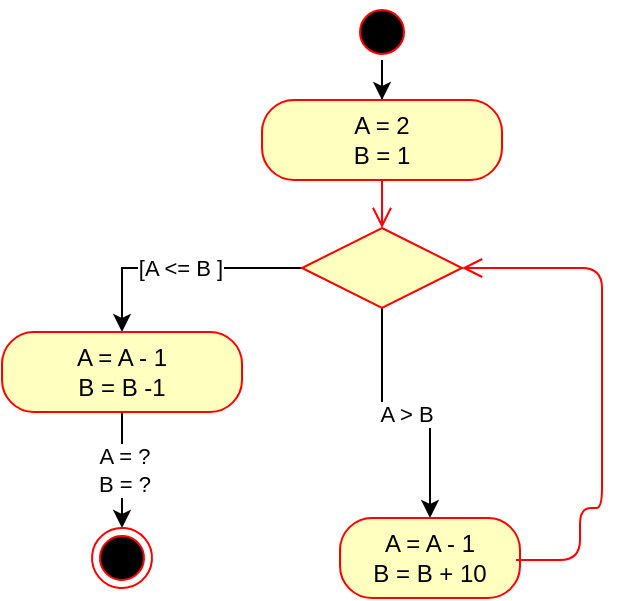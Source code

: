 <mxfile version="12.2.4" type="github" pages="1">
  <diagram id="ojVR5sZqVXIqG7PL1kj3" name="Page-1">
    <mxGraphModel dx="768" dy="418" grid="0" gridSize="10" guides="1" tooltips="1" connect="1" arrows="1" fold="1" page="1" pageScale="1" pageWidth="850" pageHeight="1100" math="0" shadow="0">
      <root>
        <mxCell id="0"/>
        <mxCell id="1" parent="0"/>
        <mxCell id="yJJOc1iiC_G2vgknsiEj-6" value="" style="edgeStyle=orthogonalEdgeStyle;rounded=0;orthogonalLoop=1;jettySize=auto;html=1;" parent="1" source="yJJOc1iiC_G2vgknsiEj-1" target="yJJOc1iiC_G2vgknsiEj-3" edge="1">
          <mxGeometry relative="1" as="geometry"/>
        </mxCell>
        <mxCell id="yJJOc1iiC_G2vgknsiEj-1" value="" style="ellipse;html=1;shape=startState;fillColor=#000000;strokeColor=#ff0000;" parent="1" vertex="1">
          <mxGeometry x="285" y="117" width="30" height="30" as="geometry"/>
        </mxCell>
        <mxCell id="yJJOc1iiC_G2vgknsiEj-3" value="&lt;div&gt;A = 2&lt;/div&gt;&lt;div&gt;B = 1&lt;br&gt;&lt;/div&gt;" style="rounded=1;whiteSpace=wrap;html=1;arcSize=40;fontColor=#000000;fillColor=#ffffc0;strokeColor=#ff0000;" parent="1" vertex="1">
          <mxGeometry x="240" y="166" width="120" height="40" as="geometry"/>
        </mxCell>
        <mxCell id="yJJOc1iiC_G2vgknsiEj-4" value="" style="edgeStyle=orthogonalEdgeStyle;html=1;verticalAlign=bottom;endArrow=open;endSize=8;strokeColor=#ff0000;exitX=0.5;exitY=1;exitDx=0;exitDy=0;" parent="1" source="yJJOc1iiC_G2vgknsiEj-3" target="yJJOc1iiC_G2vgknsiEj-7" edge="1">
          <mxGeometry relative="1" as="geometry">
            <mxPoint x="300" y="250" as="targetPoint"/>
            <Array as="points">
              <mxPoint x="300" y="240"/>
            </Array>
          </mxGeometry>
        </mxCell>
        <mxCell id="yJJOc1iiC_G2vgknsiEj-9" value="[A &amp;lt;= B ]" style="edgeStyle=orthogonalEdgeStyle;rounded=0;orthogonalLoop=1;jettySize=auto;html=1;" parent="1" source="yJJOc1iiC_G2vgknsiEj-7" target="yJJOc1iiC_G2vgknsiEj-10" edge="1">
          <mxGeometry relative="1" as="geometry">
            <mxPoint x="180" y="250" as="targetPoint"/>
          </mxGeometry>
        </mxCell>
        <mxCell id="AkWmVCAu60t53d2BmaMV-3" value="A &amp;gt; B" style="edgeStyle=orthogonalEdgeStyle;rounded=0;orthogonalLoop=1;jettySize=auto;html=1;" edge="1" parent="1" source="yJJOc1iiC_G2vgknsiEj-7" target="AkWmVCAu60t53d2BmaMV-1">
          <mxGeometry relative="1" as="geometry"/>
        </mxCell>
        <mxCell id="yJJOc1iiC_G2vgknsiEj-7" value="" style="rhombus;whiteSpace=wrap;html=1;fillColor=#ffffc0;strokeColor=#ff0000;" parent="1" vertex="1">
          <mxGeometry x="260" y="230" width="80" height="40" as="geometry"/>
        </mxCell>
        <mxCell id="yJJOc1iiC_G2vgknsiEj-13" value="&lt;div&gt;A = ?&lt;/div&gt;&lt;div&gt;B = ?&lt;br&gt;&lt;/div&gt;" style="edgeStyle=orthogonalEdgeStyle;rounded=0;orthogonalLoop=1;jettySize=auto;html=1;" parent="1" source="yJJOc1iiC_G2vgknsiEj-10" edge="1">
          <mxGeometry relative="1" as="geometry">
            <mxPoint x="170" y="380" as="targetPoint"/>
          </mxGeometry>
        </mxCell>
        <mxCell id="yJJOc1iiC_G2vgknsiEj-10" value="&lt;div&gt;A = A - 1&lt;/div&gt;&lt;div&gt;B = B -1&lt;br&gt;&lt;/div&gt;" style="rounded=1;whiteSpace=wrap;html=1;arcSize=40;fontColor=#000000;fillColor=#ffffc0;strokeColor=#ff0000;" parent="1" vertex="1">
          <mxGeometry x="110" y="282" width="120" height="40" as="geometry"/>
        </mxCell>
        <mxCell id="yJJOc1iiC_G2vgknsiEj-11" value="[A" style="ellipse;html=1;shape=endState;fillColor=#000000;strokeColor=#ff0000;direction=east;rotation=5;" parent="1" vertex="1">
          <mxGeometry x="155" y="380" width="30" height="30" as="geometry"/>
        </mxCell>
        <mxCell id="AkWmVCAu60t53d2BmaMV-1" value="&lt;div&gt;A = A - 1&lt;br&gt;&lt;/div&gt;&lt;div&gt;B = B + 10&lt;br&gt;&lt;/div&gt;" style="rounded=1;whiteSpace=wrap;html=1;arcSize=40;fontColor=#000000;fillColor=#ffffc0;strokeColor=#ff0000;direction=south;" vertex="1" parent="1">
          <mxGeometry x="279" y="375" width="90" height="40" as="geometry"/>
        </mxCell>
        <mxCell id="AkWmVCAu60t53d2BmaMV-2" value="" style="edgeStyle=orthogonalEdgeStyle;html=1;verticalAlign=bottom;endArrow=open;endSize=8;strokeColor=#ff0000;entryX=1;entryY=0.5;entryDx=0;entryDy=0;" edge="1" parent="1" target="yJJOc1iiC_G2vgknsiEj-7">
          <mxGeometry relative="1" as="geometry">
            <mxPoint x="320" y="390" as="targetPoint"/>
            <mxPoint x="367" y="396" as="sourcePoint"/>
            <Array as="points">
              <mxPoint x="399" y="396"/>
              <mxPoint x="399" y="370"/>
              <mxPoint x="410" y="370"/>
              <mxPoint x="410" y="250"/>
            </Array>
          </mxGeometry>
        </mxCell>
      </root>
    </mxGraphModel>
  </diagram>
</mxfile>
